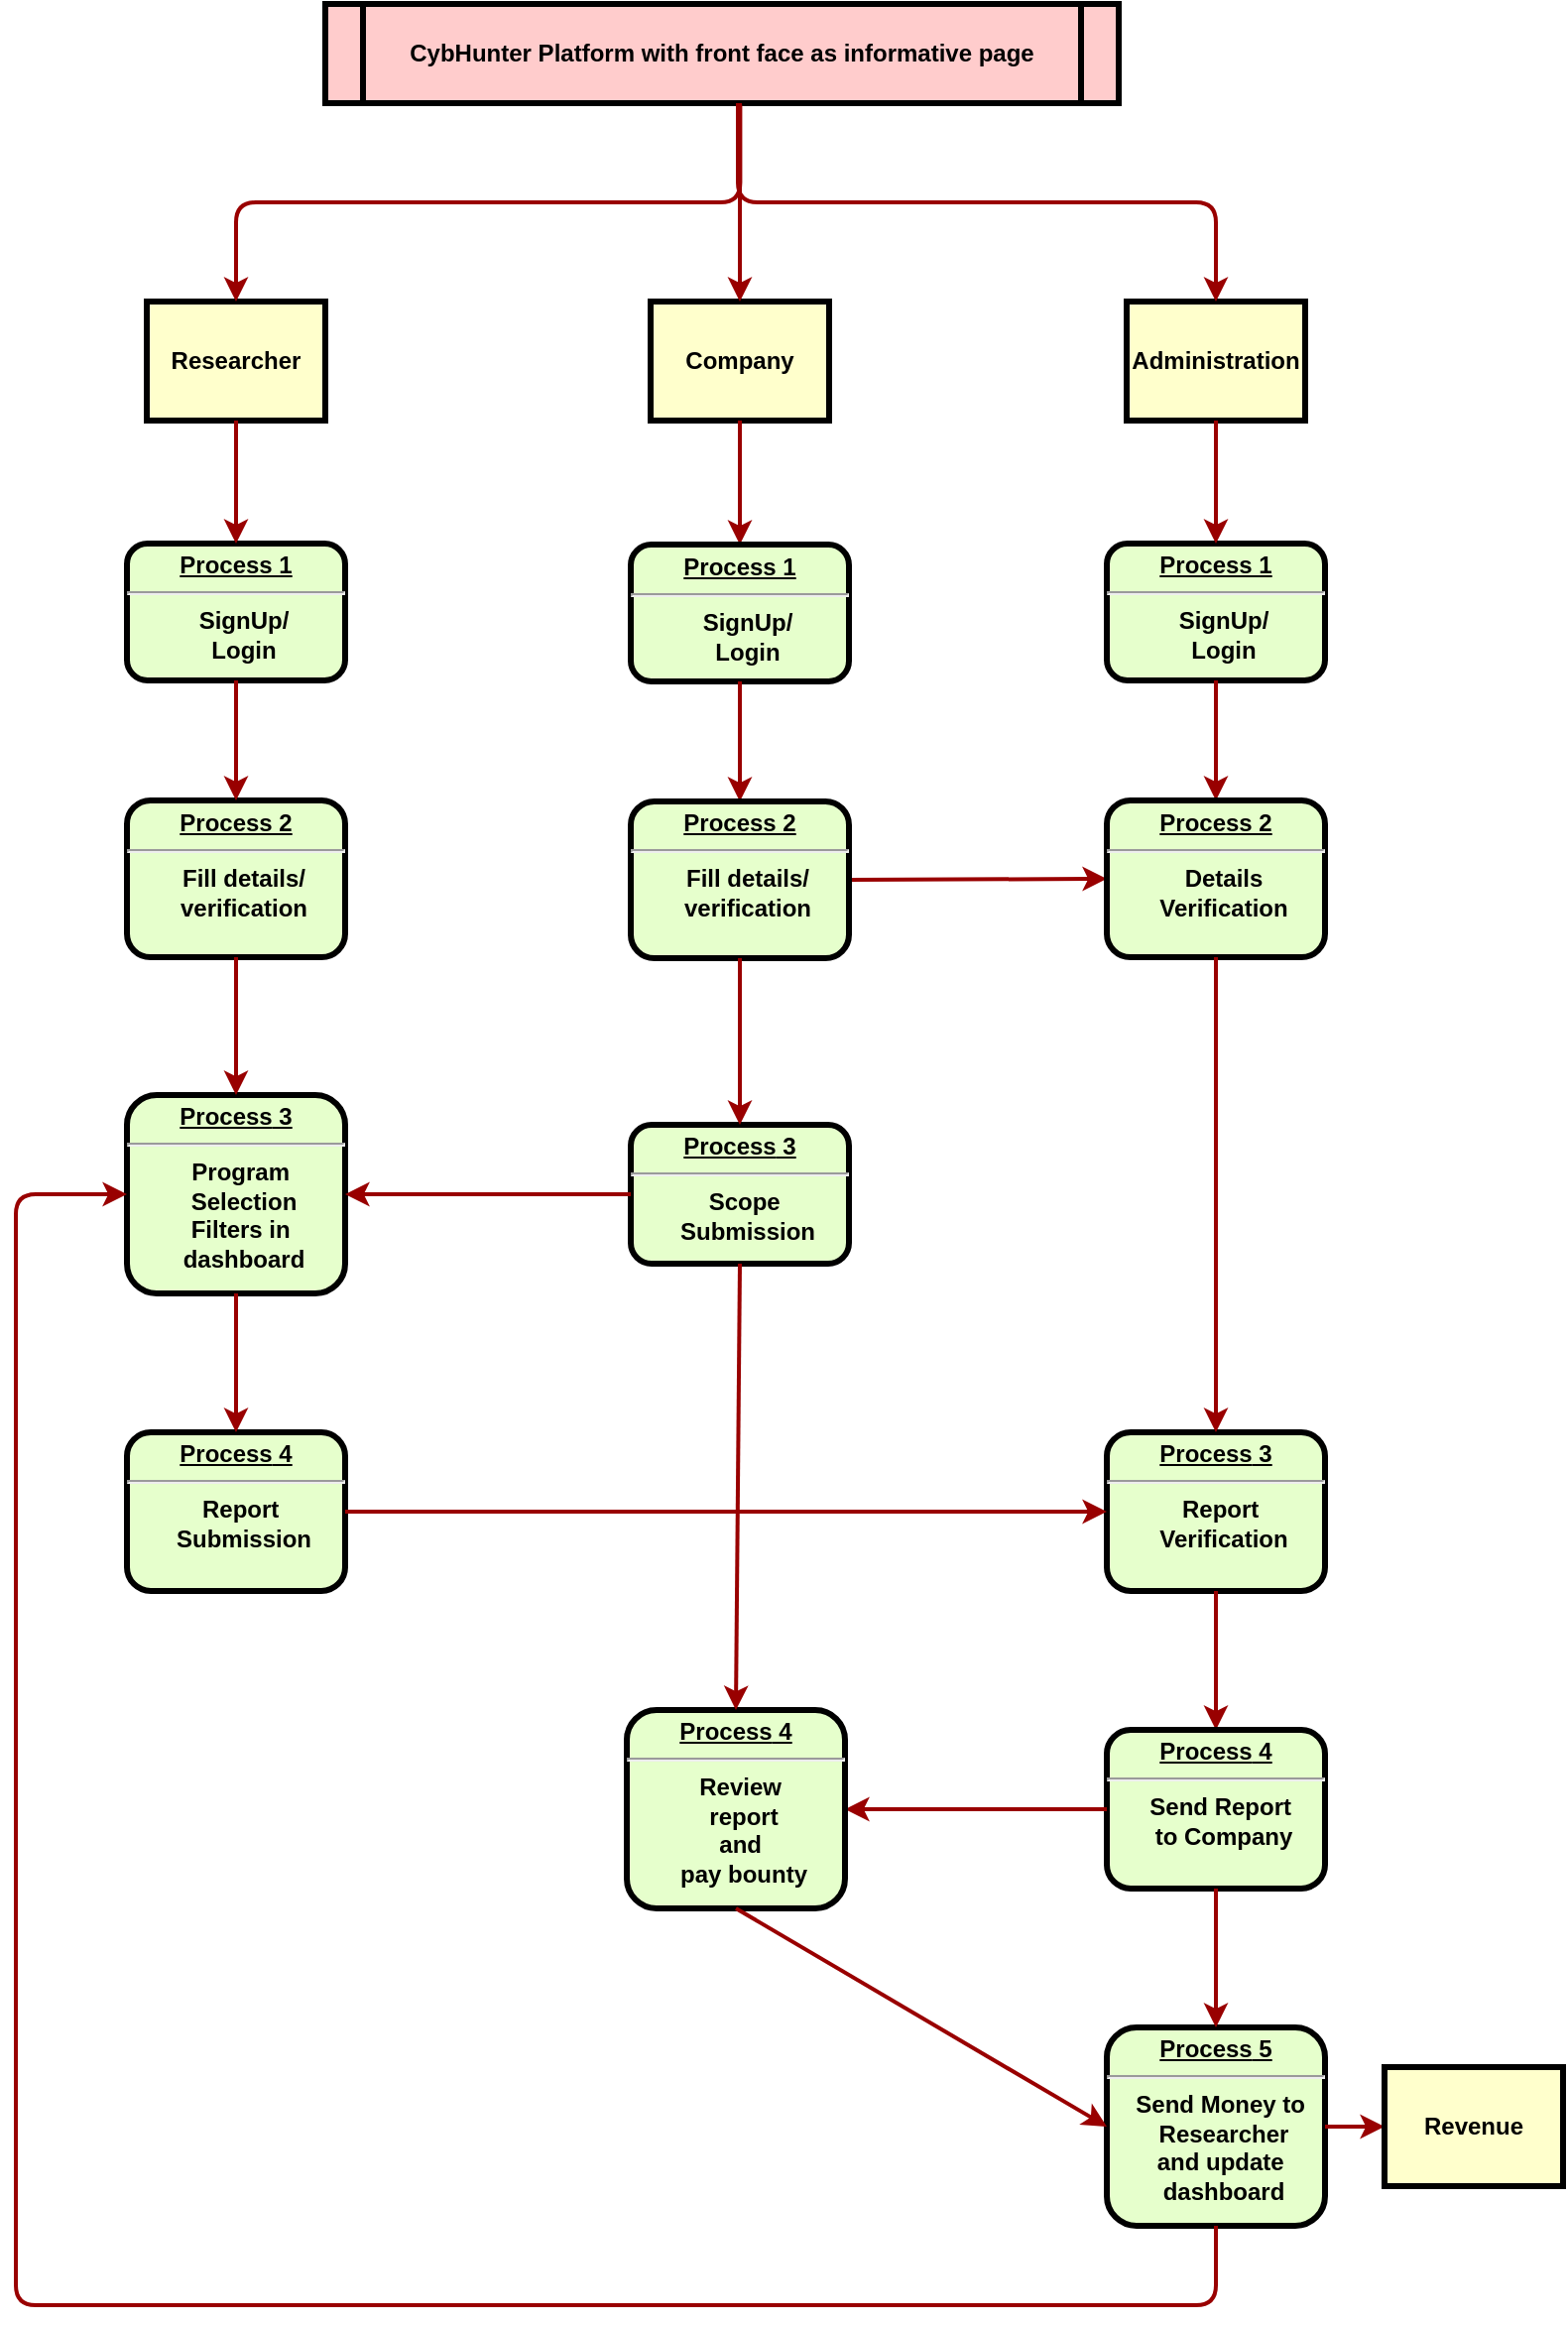 <mxfile version="13.9.3" type="github">
  <diagram name="Page-1" id="c7558073-3199-34d8-9f00-42111426c3f3">
    <mxGraphModel dx="1398" dy="1826" grid="1" gridSize="10" guides="1" tooltips="1" connect="1" arrows="1" fold="1" page="1" pageScale="1" pageWidth="826" pageHeight="1169" background="#ffffff" math="0" shadow="0">
      <root>
        <mxCell id="0" />
        <mxCell id="1" parent="0" />
        <mxCell id="2" value="&lt;p style=&quot;margin: 0px ; margin-top: 4px ; text-align: center ; text-decoration: underline&quot;&gt;&lt;strong&gt;Process 1&lt;br&gt;&lt;/strong&gt;&lt;/p&gt;&lt;hr&gt;&lt;p style=&quot;margin: 0px ; margin-left: 8px&quot;&gt;&lt;span&gt;SignUp/&lt;/span&gt;&lt;/p&gt;&lt;p style=&quot;margin: 0px ; margin-left: 8px&quot;&gt;Login&lt;/p&gt;" style="verticalAlign=middle;align=center;overflow=fill;fontSize=12;fontFamily=Helvetica;html=1;rounded=1;fontStyle=1;strokeWidth=3;fillColor=#E6FFCC" parent="1" vertex="1">
          <mxGeometry x="496" y="162" width="110" height="69" as="geometry" />
        </mxCell>
        <mxCell id="3" value="Company" style="whiteSpace=wrap;align=center;verticalAlign=middle;fontStyle=1;strokeWidth=3;fillColor=#FFFFCC" parent="1" vertex="1">
          <mxGeometry x="760" y="40" width="90" height="60" as="geometry" />
        </mxCell>
        <mxCell id="4" value="Researcher" style="whiteSpace=wrap;align=center;verticalAlign=middle;fontStyle=1;strokeWidth=3;fillColor=#FFFFCC" parent="1" vertex="1">
          <mxGeometry x="506" y="40" width="90" height="60" as="geometry" />
        </mxCell>
        <mxCell id="5" value="CybHunter Platform with front face as informative page" style="shape=process;whiteSpace=wrap;align=center;verticalAlign=middle;size=0.048;fontStyle=1;strokeWidth=3;fillColor=#FFCCCC" parent="1" vertex="1">
          <mxGeometry x="596.0" y="-110" width="400" height="50" as="geometry" />
        </mxCell>
        <mxCell id="6" value="&lt;p style=&quot;margin: 0px ; margin-top: 4px ; text-align: center ; text-decoration: underline&quot;&gt;&lt;strong&gt;Process 2&lt;br&gt;&lt;/strong&gt;&lt;/p&gt;&lt;hr&gt;&lt;p style=&quot;margin: 0px ; margin-left: 8px&quot;&gt;Fill details/&lt;/p&gt;&lt;p style=&quot;margin: 0px ; margin-left: 8px&quot;&gt;verification&lt;/p&gt;" style="verticalAlign=middle;align=center;overflow=fill;fontSize=12;fontFamily=Helvetica;html=1;rounded=1;fontStyle=1;strokeWidth=3;fillColor=#E6FFCC" parent="1" vertex="1">
          <mxGeometry x="496" y="291.5" width="110" height="79" as="geometry" />
        </mxCell>
        <mxCell id="7" value="&lt;p style=&quot;margin: 0px ; margin-top: 4px ; text-align: center ; text-decoration: underline&quot;&gt;&lt;strong&gt;&lt;strong&gt;Process&lt;/strong&gt; 3&lt;br&gt;&lt;/strong&gt;&lt;/p&gt;&lt;hr&gt;&lt;p style=&quot;margin: 0px ; margin-left: 8px&quot;&gt;Scope&amp;nbsp;&lt;/p&gt;&lt;p style=&quot;margin: 0px ; margin-left: 8px&quot;&gt;Submission&lt;/p&gt;&lt;p style=&quot;margin: 0px ; margin-left: 8px&quot;&gt;&lt;br&gt;&lt;/p&gt;" style="verticalAlign=middle;align=center;overflow=fill;fontSize=12;fontFamily=Helvetica;html=1;rounded=1;fontStyle=1;strokeWidth=3;fillColor=#E6FFCC" parent="1" vertex="1">
          <mxGeometry x="750" y="455" width="110" height="70" as="geometry" />
        </mxCell>
        <mxCell id="12" value="Administration" style="whiteSpace=wrap;align=center;verticalAlign=middle;fontStyle=1;strokeWidth=3;fillColor=#FFFFCC" parent="1" vertex="1">
          <mxGeometry x="1000" y="40.0" width="90" height="60" as="geometry" />
        </mxCell>
        <mxCell id="37" value="" style="edgeStyle=none;noEdgeStyle=1;strokeColor=#990000;strokeWidth=2;exitX=0.5;exitY=1;exitDx=0;exitDy=0;" parent="1" source="4" target="2" edge="1">
          <mxGeometry width="100" height="100" relative="1" as="geometry">
            <mxPoint x="551" y="110" as="sourcePoint" />
            <mxPoint x="551" y="160" as="targetPoint" />
          </mxGeometry>
        </mxCell>
        <mxCell id="69" value="" style="edgeStyle=segmentEdgeStyle;strokeColor=#990000;strokeWidth=2;entryX=0.5;entryY=0;entryDx=0;entryDy=0;exitX=0.52;exitY=1;exitDx=0;exitDy=0;exitPerimeter=0;" parent="1" source="5" target="12" edge="1">
          <mxGeometry width="100" height="100" relative="1" as="geometry">
            <mxPoint x="730" y="340" as="sourcePoint" />
            <mxPoint x="830" y="240" as="targetPoint" />
            <Array as="points">
              <mxPoint x="804" y="-10" />
              <mxPoint x="1045" y="-10" />
            </Array>
          </mxGeometry>
        </mxCell>
        <mxCell id="87" value="" style="edgeStyle=elbowEdgeStyle;elbow=vertical;strokeColor=#990000;strokeWidth=2;exitX=1;exitY=0.5;exitDx=0;exitDy=0;" parent="1" source="KJlbaPLdnWGeJCxaSJdU-101" target="KJlbaPLdnWGeJCxaSJdU-106" edge="1">
          <mxGeometry width="100" height="100" relative="1" as="geometry">
            <mxPoint x="460" y="720" as="sourcePoint" />
            <mxPoint x="970" y="331" as="targetPoint" />
            <Array as="points">
              <mxPoint x="830" y="331" />
            </Array>
          </mxGeometry>
        </mxCell>
        <mxCell id="92" value="" style="edgeStyle=elbowEdgeStyle;elbow=horizontal;strokeColor=#990000;strokeWidth=2;entryX=0.5;entryY=0;entryDx=0;entryDy=0;" parent="1" source="5" target="3" edge="1">
          <mxGeometry width="100" height="100" relative="1" as="geometry">
            <mxPoint x="420.0" y="480" as="sourcePoint" />
            <mxPoint x="640" y="20" as="targetPoint" />
            <Array as="points" />
          </mxGeometry>
        </mxCell>
        <mxCell id="KJlbaPLdnWGeJCxaSJdU-97" value="" style="edgeStyle=none;noEdgeStyle=1;strokeColor=#990000;strokeWidth=2;exitX=0.5;exitY=1;exitDx=0;exitDy=0;" edge="1" parent="1" source="2" target="6">
          <mxGeometry width="100" height="100" relative="1" as="geometry">
            <mxPoint x="551" y="240" as="sourcePoint" />
            <mxPoint x="550" y="314" as="targetPoint" />
          </mxGeometry>
        </mxCell>
        <mxCell id="KJlbaPLdnWGeJCxaSJdU-98" value="" style="edgeStyle=none;noEdgeStyle=1;strokeColor=#990000;strokeWidth=2;" edge="1" target="KJlbaPLdnWGeJCxaSJdU-99" parent="1" source="3">
          <mxGeometry width="100" height="100" relative="1" as="geometry">
            <mxPoint x="805" y="101" as="sourcePoint" />
            <mxPoint x="805" y="160.5" as="targetPoint" />
          </mxGeometry>
        </mxCell>
        <mxCell id="KJlbaPLdnWGeJCxaSJdU-99" value="&lt;p style=&quot;margin: 0px ; margin-top: 4px ; text-align: center ; text-decoration: underline&quot;&gt;&lt;strong&gt;Process 1&lt;br&gt;&lt;/strong&gt;&lt;/p&gt;&lt;hr&gt;&lt;p style=&quot;margin: 0px ; margin-left: 8px&quot;&gt;&lt;span&gt;SignUp/&lt;/span&gt;&lt;/p&gt;&lt;p style=&quot;margin: 0px ; margin-left: 8px&quot;&gt;Login&lt;/p&gt;" style="verticalAlign=middle;align=center;overflow=fill;fontSize=12;fontFamily=Helvetica;html=1;rounded=1;fontStyle=1;strokeWidth=3;fillColor=#E6FFCC" vertex="1" parent="1">
          <mxGeometry x="750" y="162.5" width="110" height="69" as="geometry" />
        </mxCell>
        <mxCell id="KJlbaPLdnWGeJCxaSJdU-100" value="" style="edgeStyle=none;noEdgeStyle=1;strokeColor=#990000;strokeWidth=2;exitX=0.5;exitY=1;exitDx=0;exitDy=0;" edge="1" source="KJlbaPLdnWGeJCxaSJdU-99" target="KJlbaPLdnWGeJCxaSJdU-101" parent="1">
          <mxGeometry width="100" height="100" relative="1" as="geometry">
            <mxPoint x="805" y="240.5" as="sourcePoint" />
            <mxPoint x="804" y="314.5" as="targetPoint" />
          </mxGeometry>
        </mxCell>
        <mxCell id="KJlbaPLdnWGeJCxaSJdU-101" value="&lt;p style=&quot;margin: 0px ; margin-top: 4px ; text-align: center ; text-decoration: underline&quot;&gt;&lt;strong&gt;Process 2&lt;br&gt;&lt;/strong&gt;&lt;/p&gt;&lt;hr&gt;&lt;p style=&quot;margin: 0px ; margin-left: 8px&quot;&gt;Fill details/&lt;/p&gt;&lt;p style=&quot;margin: 0px ; margin-left: 8px&quot;&gt;verification&lt;/p&gt;" style="verticalAlign=middle;align=center;overflow=fill;fontSize=12;fontFamily=Helvetica;html=1;rounded=1;fontStyle=1;strokeWidth=3;fillColor=#E6FFCC" vertex="1" parent="1">
          <mxGeometry x="750" y="292" width="110" height="79" as="geometry" />
        </mxCell>
        <mxCell id="KJlbaPLdnWGeJCxaSJdU-102" value="" style="edgeStyle=segmentEdgeStyle;strokeColor=#990000;strokeWidth=2;entryX=0.5;entryY=0;entryDx=0;entryDy=0;exitX=0.523;exitY=1.02;exitDx=0;exitDy=0;exitPerimeter=0;" edge="1" parent="1" source="5" target="4">
          <mxGeometry width="100" height="100" relative="1" as="geometry">
            <mxPoint x="814" y="-50" as="sourcePoint" />
            <mxPoint x="1055" y="50" as="targetPoint" />
            <Array as="points">
              <mxPoint x="805" y="-10" />
              <mxPoint x="551" y="-10" />
            </Array>
          </mxGeometry>
        </mxCell>
        <mxCell id="KJlbaPLdnWGeJCxaSJdU-103" value="&lt;p style=&quot;margin: 0px ; margin-top: 4px ; text-align: center ; text-decoration: underline&quot;&gt;&lt;strong&gt;Process 1&lt;br&gt;&lt;/strong&gt;&lt;/p&gt;&lt;hr&gt;&lt;p style=&quot;margin: 0px ; margin-left: 8px&quot;&gt;&lt;span&gt;SignUp/&lt;/span&gt;&lt;/p&gt;&lt;p style=&quot;margin: 0px ; margin-left: 8px&quot;&gt;Login&lt;/p&gt;" style="verticalAlign=middle;align=center;overflow=fill;fontSize=12;fontFamily=Helvetica;html=1;rounded=1;fontStyle=1;strokeWidth=3;fillColor=#E6FFCC" vertex="1" parent="1">
          <mxGeometry x="990" y="162" width="110" height="69" as="geometry" />
        </mxCell>
        <mxCell id="KJlbaPLdnWGeJCxaSJdU-104" value="" style="edgeStyle=none;noEdgeStyle=1;strokeColor=#990000;strokeWidth=2;" edge="1" target="KJlbaPLdnWGeJCxaSJdU-103" parent="1" source="12">
          <mxGeometry width="100" height="100" relative="1" as="geometry">
            <mxPoint x="1045" y="99.5" as="sourcePoint" />
            <mxPoint x="1045" y="160" as="targetPoint" />
          </mxGeometry>
        </mxCell>
        <mxCell id="KJlbaPLdnWGeJCxaSJdU-105" value="" style="edgeStyle=none;noEdgeStyle=1;strokeColor=#990000;strokeWidth=2;exitX=0.5;exitY=1;exitDx=0;exitDy=0;" edge="1" parent="1" source="KJlbaPLdnWGeJCxaSJdU-103" target="KJlbaPLdnWGeJCxaSJdU-106">
          <mxGeometry width="100" height="100" relative="1" as="geometry">
            <mxPoint x="815" y="241.5" as="sourcePoint" />
            <mxPoint x="1045" y="290" as="targetPoint" />
            <Array as="points" />
          </mxGeometry>
        </mxCell>
        <mxCell id="KJlbaPLdnWGeJCxaSJdU-106" value="&lt;p style=&quot;margin: 0px ; margin-top: 4px ; text-align: center ; text-decoration: underline&quot;&gt;&lt;strong&gt;Process 2&lt;br&gt;&lt;/strong&gt;&lt;/p&gt;&lt;hr&gt;&lt;p style=&quot;margin: 0px ; margin-left: 8px&quot;&gt;&lt;span&gt;Details&lt;/span&gt;&lt;/p&gt;&lt;p style=&quot;margin: 0px ; margin-left: 8px&quot;&gt;&lt;span&gt;Verification&lt;/span&gt;&lt;br&gt;&lt;/p&gt;" style="verticalAlign=middle;align=center;overflow=fill;fontSize=12;fontFamily=Helvetica;html=1;rounded=1;fontStyle=1;strokeWidth=3;fillColor=#E6FFCC" vertex="1" parent="1">
          <mxGeometry x="990" y="291.5" width="110" height="79" as="geometry" />
        </mxCell>
        <mxCell id="KJlbaPLdnWGeJCxaSJdU-110" value="&lt;p style=&quot;margin: 0px ; margin-top: 4px ; text-align: center ; text-decoration: underline&quot;&gt;&lt;strong&gt;&lt;strong&gt;Process&lt;/strong&gt; 3&lt;br&gt;&lt;/strong&gt;&lt;/p&gt;&lt;hr&gt;&lt;p style=&quot;margin: 0px ; margin-left: 8px&quot;&gt;Program&amp;nbsp;&lt;/p&gt;&lt;p style=&quot;margin: 0px ; margin-left: 8px&quot;&gt;Selection&lt;/p&gt;&lt;p style=&quot;margin: 0px ; margin-left: 8px&quot;&gt;Filters in&amp;nbsp;&lt;/p&gt;&lt;p style=&quot;margin: 0px ; margin-left: 8px&quot;&gt;dashboard&lt;/p&gt;" style="verticalAlign=middle;align=center;overflow=fill;fontSize=12;fontFamily=Helvetica;html=1;rounded=1;fontStyle=1;strokeWidth=3;fillColor=#E6FFCC" vertex="1" parent="1">
          <mxGeometry x="496" y="440" width="110" height="100" as="geometry" />
        </mxCell>
        <mxCell id="KJlbaPLdnWGeJCxaSJdU-111" value="" style="edgeStyle=elbowEdgeStyle;elbow=vertical;strokeColor=#990000;strokeWidth=2;" edge="1" parent="1" target="KJlbaPLdnWGeJCxaSJdU-110">
          <mxGeometry width="100" height="100" relative="1" as="geometry">
            <mxPoint x="750" y="490" as="sourcePoint" />
            <mxPoint x="1000" y="341" as="targetPoint" />
            <Array as="points">
              <mxPoint x="750" y="490" />
            </Array>
          </mxGeometry>
        </mxCell>
        <mxCell id="KJlbaPLdnWGeJCxaSJdU-112" value="" style="edgeStyle=none;noEdgeStyle=1;strokeColor=#990000;strokeWidth=2;exitX=0.5;exitY=1;exitDx=0;exitDy=0;entryX=0.5;entryY=0;entryDx=0;entryDy=0;" edge="1" parent="1" source="6" target="KJlbaPLdnWGeJCxaSJdU-110">
          <mxGeometry width="100" height="100" relative="1" as="geometry">
            <mxPoint x="550" y="400" as="sourcePoint" />
            <mxPoint x="550" y="420" as="targetPoint" />
          </mxGeometry>
        </mxCell>
        <mxCell id="KJlbaPLdnWGeJCxaSJdU-113" value="" style="edgeStyle=none;noEdgeStyle=1;strokeColor=#990000;strokeWidth=2;exitX=0.5;exitY=1;exitDx=0;exitDy=0;entryX=0.5;entryY=0;entryDx=0;entryDy=0;" edge="1" parent="1" source="KJlbaPLdnWGeJCxaSJdU-101" target="7">
          <mxGeometry width="100" height="100" relative="1" as="geometry">
            <mxPoint x="800" y="400" as="sourcePoint" />
            <mxPoint x="800" y="460.5" as="targetPoint" />
          </mxGeometry>
        </mxCell>
        <mxCell id="KJlbaPLdnWGeJCxaSJdU-114" value="&lt;p style=&quot;margin: 0px ; margin-top: 4px ; text-align: center ; text-decoration: underline&quot;&gt;&lt;strong&gt;&lt;strong&gt;Process&lt;/strong&gt;&amp;nbsp;4&lt;br&gt;&lt;/strong&gt;&lt;/p&gt;&lt;hr&gt;&lt;p style=&quot;margin: 0px ; margin-left: 8px&quot;&gt;Report&amp;nbsp;&lt;/p&gt;&lt;p style=&quot;margin: 0px ; margin-left: 8px&quot;&gt;Submission&lt;/p&gt;" style="verticalAlign=middle;align=center;overflow=fill;fontSize=12;fontFamily=Helvetica;html=1;rounded=1;fontStyle=1;strokeWidth=3;fillColor=#E6FFCC" vertex="1" parent="1">
          <mxGeometry x="496" y="610" width="110" height="80" as="geometry" />
        </mxCell>
        <mxCell id="KJlbaPLdnWGeJCxaSJdU-115" value="&lt;p style=&quot;margin: 0px ; margin-top: 4px ; text-align: center ; text-decoration: underline&quot;&gt;&lt;strong&gt;&lt;strong&gt;Process&lt;/strong&gt;&amp;nbsp;3&lt;/strong&gt;&lt;/p&gt;&lt;hr&gt;&lt;p style=&quot;margin: 0px ; margin-left: 8px&quot;&gt;Report&amp;nbsp;&lt;/p&gt;&lt;p style=&quot;margin: 0px ; margin-left: 8px&quot;&gt;Verification&lt;/p&gt;" style="verticalAlign=middle;align=center;overflow=fill;fontSize=12;fontFamily=Helvetica;html=1;rounded=1;fontStyle=1;strokeWidth=3;fillColor=#E6FFCC" vertex="1" parent="1">
          <mxGeometry x="990" y="610" width="110" height="80" as="geometry" />
        </mxCell>
        <mxCell id="KJlbaPLdnWGeJCxaSJdU-116" value="" style="edgeStyle=elbowEdgeStyle;elbow=vertical;strokeColor=#990000;strokeWidth=2;exitX=1;exitY=0.5;exitDx=0;exitDy=0;entryX=0;entryY=0.5;entryDx=0;entryDy=0;" edge="1" parent="1" source="KJlbaPLdnWGeJCxaSJdU-114" target="KJlbaPLdnWGeJCxaSJdU-115">
          <mxGeometry width="100" height="100" relative="1" as="geometry">
            <mxPoint x="870" y="341.5" as="sourcePoint" />
            <mxPoint x="1000" y="341" as="targetPoint" />
            <Array as="points">
              <mxPoint x="790" y="650" />
            </Array>
          </mxGeometry>
        </mxCell>
        <mxCell id="KJlbaPLdnWGeJCxaSJdU-117" value="" style="edgeStyle=none;noEdgeStyle=1;strokeColor=#990000;strokeWidth=2;exitX=0.5;exitY=1;exitDx=0;exitDy=0;entryX=0.5;entryY=0;entryDx=0;entryDy=0;" edge="1" parent="1" source="KJlbaPLdnWGeJCxaSJdU-110" target="KJlbaPLdnWGeJCxaSJdU-114">
          <mxGeometry width="100" height="100" relative="1" as="geometry">
            <mxPoint x="815" y="381" as="sourcePoint" />
            <mxPoint x="815" y="465" as="targetPoint" />
          </mxGeometry>
        </mxCell>
        <mxCell id="KJlbaPLdnWGeJCxaSJdU-118" value="" style="edgeStyle=none;noEdgeStyle=1;strokeColor=#990000;strokeWidth=2;exitX=0.5;exitY=1;exitDx=0;exitDy=0;entryX=0.5;entryY=0;entryDx=0;entryDy=0;" edge="1" parent="1" source="KJlbaPLdnWGeJCxaSJdU-106" target="KJlbaPLdnWGeJCxaSJdU-115">
          <mxGeometry width="100" height="100" relative="1" as="geometry">
            <mxPoint x="825" y="391" as="sourcePoint" />
            <mxPoint x="825" y="475" as="targetPoint" />
          </mxGeometry>
        </mxCell>
        <mxCell id="KJlbaPLdnWGeJCxaSJdU-119" value="" style="edgeStyle=none;noEdgeStyle=1;strokeColor=#990000;strokeWidth=2;entryX=0.5;entryY=0;entryDx=0;entryDy=0;" edge="1" target="KJlbaPLdnWGeJCxaSJdU-120" parent="1" source="KJlbaPLdnWGeJCxaSJdU-115">
          <mxGeometry width="100" height="100" relative="1" as="geometry">
            <mxPoint x="1045" y="690" as="sourcePoint" />
            <mxPoint x="1309" y="615" as="targetPoint" />
          </mxGeometry>
        </mxCell>
        <mxCell id="KJlbaPLdnWGeJCxaSJdU-120" value="&lt;p style=&quot;margin: 0px ; margin-top: 4px ; text-align: center ; text-decoration: underline&quot;&gt;&lt;strong&gt;&lt;strong&gt;Process&lt;/strong&gt;&amp;nbsp;4&lt;br&gt;&lt;/strong&gt;&lt;/p&gt;&lt;hr&gt;&lt;p style=&quot;margin: 0px ; margin-left: 8px&quot;&gt;Send Report&amp;nbsp;&lt;/p&gt;&lt;p style=&quot;margin: 0px ; margin-left: 8px&quot;&gt;to Company&lt;/p&gt;" style="verticalAlign=middle;align=center;overflow=fill;fontSize=12;fontFamily=Helvetica;html=1;rounded=1;fontStyle=1;strokeWidth=3;fillColor=#E6FFCC" vertex="1" parent="1">
          <mxGeometry x="990" y="760" width="110" height="80" as="geometry" />
        </mxCell>
        <mxCell id="KJlbaPLdnWGeJCxaSJdU-121" value="" style="edgeStyle=elbowEdgeStyle;elbow=vertical;strokeColor=#990000;strokeWidth=2;" edge="1" target="KJlbaPLdnWGeJCxaSJdU-122" parent="1" source="KJlbaPLdnWGeJCxaSJdU-120">
          <mxGeometry width="100" height="100" relative="1" as="geometry">
            <mxPoint x="990" y="800" as="sourcePoint" />
            <mxPoint x="1240" y="651" as="targetPoint" />
            <Array as="points">
              <mxPoint x="990" y="800" />
            </Array>
          </mxGeometry>
        </mxCell>
        <mxCell id="KJlbaPLdnWGeJCxaSJdU-122" value="&lt;p style=&quot;margin: 0px ; margin-top: 4px ; text-align: center ; text-decoration: underline&quot;&gt;&lt;strong&gt;&lt;strong&gt;Process&lt;/strong&gt;&amp;nbsp;4&lt;br&gt;&lt;/strong&gt;&lt;/p&gt;&lt;hr&gt;&lt;p style=&quot;margin: 0px ; margin-left: 8px&quot;&gt;Review&amp;nbsp;&lt;/p&gt;&lt;p style=&quot;margin: 0px ; margin-left: 8px&quot;&gt;report&lt;/p&gt;&lt;p style=&quot;margin: 0px ; margin-left: 8px&quot;&gt;and&amp;nbsp;&lt;/p&gt;&lt;p style=&quot;margin: 0px ; margin-left: 8px&quot;&gt;pay bounty&lt;/p&gt;" style="verticalAlign=middle;align=center;overflow=fill;fontSize=12;fontFamily=Helvetica;html=1;rounded=1;fontStyle=1;strokeWidth=3;fillColor=#E6FFCC" vertex="1" parent="1">
          <mxGeometry x="748" y="750" width="110" height="100" as="geometry" />
        </mxCell>
        <mxCell id="KJlbaPLdnWGeJCxaSJdU-123" value="" style="edgeStyle=none;noEdgeStyle=1;strokeColor=#990000;strokeWidth=2;exitX=0.5;exitY=1;exitDx=0;exitDy=0;entryX=0.5;entryY=0;entryDx=0;entryDy=0;" edge="1" parent="1" source="7" target="KJlbaPLdnWGeJCxaSJdU-122">
          <mxGeometry width="100" height="100" relative="1" as="geometry">
            <mxPoint x="815" y="381" as="sourcePoint" />
            <mxPoint x="815" y="465" as="targetPoint" />
            <Array as="points" />
          </mxGeometry>
        </mxCell>
        <mxCell id="KJlbaPLdnWGeJCxaSJdU-124" value="&lt;p style=&quot;margin: 0px ; margin-top: 4px ; text-align: center ; text-decoration: underline&quot;&gt;&lt;strong&gt;&lt;strong&gt;Process&lt;/strong&gt;&amp;nbsp;5&lt;br&gt;&lt;/strong&gt;&lt;/p&gt;&lt;hr&gt;&lt;p style=&quot;margin: 0px ; margin-left: 8px&quot;&gt;Send Money to&amp;nbsp;&lt;/p&gt;&lt;p style=&quot;margin: 0px ; margin-left: 8px&quot;&gt;Researcher&lt;/p&gt;&lt;p style=&quot;margin: 0px ; margin-left: 8px&quot;&gt;and update&amp;nbsp;&lt;/p&gt;&lt;p style=&quot;margin: 0px ; margin-left: 8px&quot;&gt;dashboard&lt;/p&gt;" style="verticalAlign=middle;align=center;overflow=fill;fontSize=12;fontFamily=Helvetica;html=1;rounded=1;fontStyle=1;strokeWidth=3;fillColor=#E6FFCC" vertex="1" parent="1">
          <mxGeometry x="990" y="910" width="110" height="100" as="geometry" />
        </mxCell>
        <mxCell id="KJlbaPLdnWGeJCxaSJdU-125" value="" style="edgeStyle=none;noEdgeStyle=1;strokeColor=#990000;strokeWidth=2;entryX=0.5;entryY=0;entryDx=0;entryDy=0;" edge="1" target="KJlbaPLdnWGeJCxaSJdU-124" parent="1">
          <mxGeometry width="100" height="100" relative="1" as="geometry">
            <mxPoint x="1045" y="840" as="sourcePoint" />
            <mxPoint x="1309" y="765" as="targetPoint" />
          </mxGeometry>
        </mxCell>
        <mxCell id="KJlbaPLdnWGeJCxaSJdU-126" value="" style="edgeStyle=none;noEdgeStyle=1;strokeColor=#990000;strokeWidth=2;entryX=0;entryY=0.5;entryDx=0;entryDy=0;exitX=0.5;exitY=1;exitDx=0;exitDy=0;" edge="1" parent="1" source="KJlbaPLdnWGeJCxaSJdU-122" target="KJlbaPLdnWGeJCxaSJdU-124">
          <mxGeometry width="100" height="100" relative="1" as="geometry">
            <mxPoint x="1055" y="850" as="sourcePoint" />
            <mxPoint x="1055" y="920" as="targetPoint" />
          </mxGeometry>
        </mxCell>
        <mxCell id="KJlbaPLdnWGeJCxaSJdU-127" value="" style="edgeStyle=none;noEdgeStyle=1;strokeColor=#990000;strokeWidth=2;exitX=0.5;exitY=1;exitDx=0;exitDy=0;entryX=0;entryY=0.5;entryDx=0;entryDy=0;" edge="1" parent="1" source="KJlbaPLdnWGeJCxaSJdU-124" target="KJlbaPLdnWGeJCxaSJdU-110">
          <mxGeometry width="100" height="100" relative="1" as="geometry">
            <mxPoint x="813" y="860" as="sourcePoint" />
            <mxPoint x="440" y="510" as="targetPoint" />
            <Array as="points">
              <mxPoint x="1045" y="1050" />
              <mxPoint x="440" y="1050" />
              <mxPoint x="440" y="490" />
            </Array>
          </mxGeometry>
        </mxCell>
        <mxCell id="KJlbaPLdnWGeJCxaSJdU-128" value="" style="edgeStyle=none;noEdgeStyle=1;strokeColor=#990000;strokeWidth=2;exitX=1;exitY=0.5;exitDx=0;exitDy=0;" edge="1" parent="1" source="KJlbaPLdnWGeJCxaSJdU-124" target="KJlbaPLdnWGeJCxaSJdU-129">
          <mxGeometry width="100" height="100" relative="1" as="geometry">
            <mxPoint x="1055" y="700" as="sourcePoint" />
            <mxPoint x="1130" y="960" as="targetPoint" />
          </mxGeometry>
        </mxCell>
        <mxCell id="KJlbaPLdnWGeJCxaSJdU-129" value="Revenue" style="whiteSpace=wrap;align=center;verticalAlign=middle;fontStyle=1;strokeWidth=3;fillColor=#FFFFCC" vertex="1" parent="1">
          <mxGeometry x="1130" y="930" width="90" height="60" as="geometry" />
        </mxCell>
      </root>
    </mxGraphModel>
  </diagram>
</mxfile>
